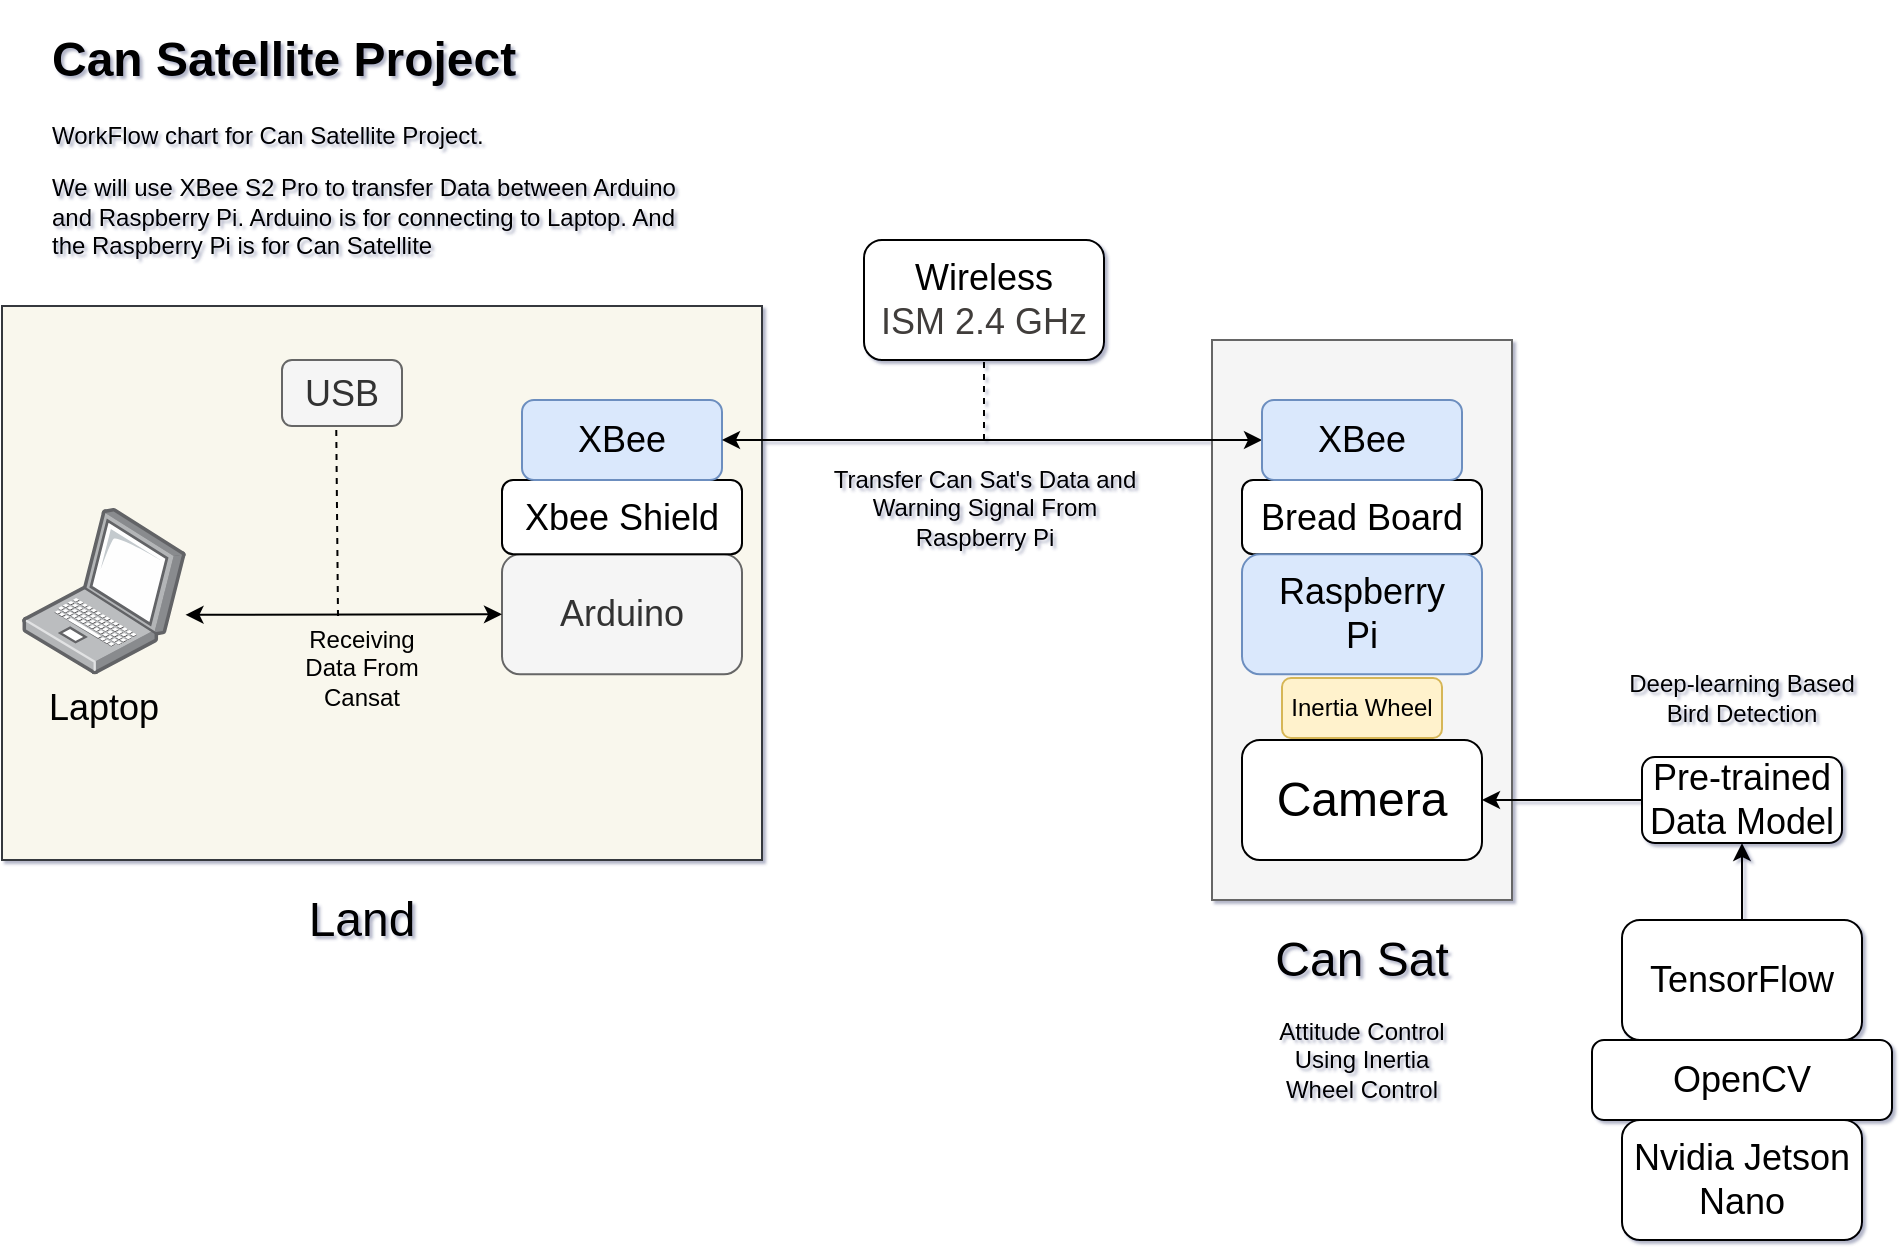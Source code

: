 <mxfile version="13.1.3" type="github">
  <diagram id="C5RBs43oDa-KdzZeNtuy" name="Page-1">
    <mxGraphModel dx="946" dy="622" grid="1" gridSize="10" guides="1" tooltips="1" connect="1" arrows="1" fold="1" page="1" pageScale="1" pageWidth="1169" pageHeight="827" math="0" shadow="1">
      <root>
        <mxCell id="WIyWlLk6GJQsqaUBKTNV-0" />
        <mxCell id="WIyWlLk6GJQsqaUBKTNV-1" parent="WIyWlLk6GJQsqaUBKTNV-0" />
        <mxCell id="en3uIfhy-MCbVjNIkCMq-32" value="" style="rounded=0;whiteSpace=wrap;html=1;fillColor=#f9f7ed;strokeColor=#36393d;" parent="WIyWlLk6GJQsqaUBKTNV-1" vertex="1">
          <mxGeometry x="80" y="303" width="380" height="277" as="geometry" />
        </mxCell>
        <mxCell id="en3uIfhy-MCbVjNIkCMq-14" value="" style="rounded=0;whiteSpace=wrap;html=1;fillColor=#f5f5f5;strokeColor=#666666;fontColor=#333333;" parent="WIyWlLk6GJQsqaUBKTNV-1" vertex="1">
          <mxGeometry x="685" y="320" width="150" height="280" as="geometry" />
        </mxCell>
        <mxCell id="en3uIfhy-MCbVjNIkCMq-0" value="" style="points=[];aspect=fixed;html=1;align=center;shadow=0;dashed=0;image;image=img/lib/allied_telesis/computer_and_terminals/Laptop.svg;direction=west;rotation=-180;" parent="WIyWlLk6GJQsqaUBKTNV-1" vertex="1">
          <mxGeometry x="90" y="404" width="82" height="83.17" as="geometry" />
        </mxCell>
        <mxCell id="en3uIfhy-MCbVjNIkCMq-1" value="&lt;font style=&quot;font-size: 18px&quot;&gt;Laptop&lt;/font&gt;" style="text;html=1;strokeColor=none;fillColor=none;align=center;verticalAlign=middle;whiteSpace=wrap;rounded=0;" parent="WIyWlLk6GJQsqaUBKTNV-1" vertex="1">
          <mxGeometry x="111" y="494" width="40" height="20" as="geometry" />
        </mxCell>
        <mxCell id="en3uIfhy-MCbVjNIkCMq-3" value="&lt;font style=&quot;font-size: 18px&quot;&gt;USB&lt;/font&gt;" style="rounded=1;whiteSpace=wrap;html=1;fillColor=#f5f5f5;strokeColor=#666666;fontColor=#333333;" parent="WIyWlLk6GJQsqaUBKTNV-1" vertex="1">
          <mxGeometry x="220" y="330" width="60" height="33" as="geometry" />
        </mxCell>
        <mxCell id="en3uIfhy-MCbVjNIkCMq-4" value="" style="endArrow=none;dashed=1;html=1;entryX=0.452;entryY=1.003;entryDx=0;entryDy=0;entryPerimeter=0;" parent="WIyWlLk6GJQsqaUBKTNV-1" target="en3uIfhy-MCbVjNIkCMq-3" edge="1">
          <mxGeometry width="50" height="50" relative="1" as="geometry">
            <mxPoint x="248" y="458" as="sourcePoint" />
            <mxPoint x="248" y="369" as="targetPoint" />
          </mxGeometry>
        </mxCell>
        <mxCell id="en3uIfhy-MCbVjNIkCMq-5" value="&lt;font style=&quot;font-size: 18px&quot;&gt;Arduino&lt;/font&gt;" style="rounded=1;whiteSpace=wrap;html=1;fillColor=#f5f5f5;strokeColor=#666666;fontColor=#333333;" parent="WIyWlLk6GJQsqaUBKTNV-1" vertex="1">
          <mxGeometry x="330" y="427.17" width="120" height="60" as="geometry" />
        </mxCell>
        <mxCell id="en3uIfhy-MCbVjNIkCMq-6" value="&lt;font style=&quot;font-size: 18px&quot;&gt;Xbee Shield&lt;/font&gt;" style="rounded=1;whiteSpace=wrap;html=1;" parent="WIyWlLk6GJQsqaUBKTNV-1" vertex="1">
          <mxGeometry x="330" y="390" width="120" height="37.17" as="geometry" />
        </mxCell>
        <mxCell id="en3uIfhy-MCbVjNIkCMq-7" value="&lt;font style=&quot;font-size: 18px&quot;&gt;XBee&lt;/font&gt;" style="rounded=1;whiteSpace=wrap;html=1;fillColor=#dae8fc;strokeColor=#6c8ebf;" parent="WIyWlLk6GJQsqaUBKTNV-1" vertex="1">
          <mxGeometry x="340" y="350" width="100" height="40" as="geometry" />
        </mxCell>
        <mxCell id="en3uIfhy-MCbVjNIkCMq-8" value="" style="endArrow=classic;startArrow=classic;html=1;exitX=1;exitY=0.5;exitDx=0;exitDy=0;" parent="WIyWlLk6GJQsqaUBKTNV-1" source="en3uIfhy-MCbVjNIkCMq-7" edge="1">
          <mxGeometry width="50" height="50" relative="1" as="geometry">
            <mxPoint x="590" y="440" as="sourcePoint" />
            <mxPoint x="710" y="370" as="targetPoint" />
            <Array as="points">
              <mxPoint x="560" y="370" />
            </Array>
          </mxGeometry>
        </mxCell>
        <mxCell id="en3uIfhy-MCbVjNIkCMq-9" value="" style="endArrow=none;dashed=1;html=1;" parent="WIyWlLk6GJQsqaUBKTNV-1" target="en3uIfhy-MCbVjNIkCMq-10" edge="1">
          <mxGeometry width="50" height="50" relative="1" as="geometry">
            <mxPoint x="571" y="370" as="sourcePoint" />
            <mxPoint x="571" y="300" as="targetPoint" />
          </mxGeometry>
        </mxCell>
        <mxCell id="en3uIfhy-MCbVjNIkCMq-10" value="&lt;font style=&quot;font-size: 18px&quot;&gt;Wireless&lt;br&gt;&lt;span style=&quot;color: rgb(64 , 60 , 58) ; font-family: &amp;#34;tahoma&amp;#34; , &amp;#34;arial&amp;#34; , &amp;#34;helvetica&amp;#34; , sans-serif ; text-align: left ; background-color: rgb(255 , 255 , 255)&quot;&gt;ISM 2.4 GHz&lt;/span&gt;&lt;/font&gt;" style="rounded=1;whiteSpace=wrap;html=1;" parent="WIyWlLk6GJQsqaUBKTNV-1" vertex="1">
          <mxGeometry x="511" y="270" width="120" height="60" as="geometry" />
        </mxCell>
        <mxCell id="en3uIfhy-MCbVjNIkCMq-11" value="&lt;font style=&quot;font-size: 18px&quot;&gt;Bread Board&lt;/font&gt;" style="rounded=1;whiteSpace=wrap;html=1;" parent="WIyWlLk6GJQsqaUBKTNV-1" vertex="1">
          <mxGeometry x="700" y="390" width="120" height="37.17" as="geometry" />
        </mxCell>
        <mxCell id="en3uIfhy-MCbVjNIkCMq-12" value="&lt;font style=&quot;font-size: 18px&quot;&gt;XBee&lt;/font&gt;" style="rounded=1;whiteSpace=wrap;html=1;fillColor=#dae8fc;strokeColor=#6c8ebf;" parent="WIyWlLk6GJQsqaUBKTNV-1" vertex="1">
          <mxGeometry x="710" y="350" width="100" height="40" as="geometry" />
        </mxCell>
        <mxCell id="en3uIfhy-MCbVjNIkCMq-13" value="&lt;font&gt;&lt;font style=&quot;font-size: 18px&quot;&gt;Raspberry&lt;br&gt;Pi&lt;/font&gt;&lt;br&gt;&lt;/font&gt;" style="rounded=1;whiteSpace=wrap;html=1;fillColor=#dae8fc;strokeColor=#6c8ebf;" parent="WIyWlLk6GJQsqaUBKTNV-1" vertex="1">
          <mxGeometry x="700" y="427.17" width="120" height="60" as="geometry" />
        </mxCell>
        <mxCell id="en3uIfhy-MCbVjNIkCMq-15" value="&lt;font style=&quot;font-size: 24px&quot;&gt;Can Sat&lt;/font&gt;" style="text;html=1;strokeColor=none;fillColor=none;align=center;verticalAlign=middle;whiteSpace=wrap;rounded=0;" parent="WIyWlLk6GJQsqaUBKTNV-1" vertex="1">
          <mxGeometry x="715" y="620" width="90" height="20" as="geometry" />
        </mxCell>
        <mxCell id="en3uIfhy-MCbVjNIkCMq-17" value="&lt;font style=&quot;font-size: 24px&quot;&gt;Camera&lt;/font&gt;" style="rounded=1;whiteSpace=wrap;html=1;" parent="WIyWlLk6GJQsqaUBKTNV-1" vertex="1">
          <mxGeometry x="700" y="520" width="120" height="60" as="geometry" />
        </mxCell>
        <mxCell id="en3uIfhy-MCbVjNIkCMq-19" value="&lt;font style=&quot;font-size: 18px&quot;&gt;Pre-trained&lt;br&gt;Data Model&lt;/font&gt;" style="rounded=1;whiteSpace=wrap;html=1;" parent="WIyWlLk6GJQsqaUBKTNV-1" vertex="1">
          <mxGeometry x="900" y="528.5" width="100" height="43" as="geometry" />
        </mxCell>
        <mxCell id="en3uIfhy-MCbVjNIkCMq-20" value="" style="endArrow=classic;html=1;entryX=0.5;entryY=1;entryDx=0;entryDy=0;" parent="WIyWlLk6GJQsqaUBKTNV-1" target="en3uIfhy-MCbVjNIkCMq-19" edge="1">
          <mxGeometry width="50" height="50" relative="1" as="geometry">
            <mxPoint x="950" y="610" as="sourcePoint" />
            <mxPoint x="800" y="480" as="targetPoint" />
            <Array as="points" />
          </mxGeometry>
        </mxCell>
        <mxCell id="en3uIfhy-MCbVjNIkCMq-21" value="&lt;font style=&quot;font-size: 18px&quot;&gt;TensorFlow&lt;/font&gt;" style="rounded=1;whiteSpace=wrap;html=1;" parent="WIyWlLk6GJQsqaUBKTNV-1" vertex="1">
          <mxGeometry x="890" y="610" width="120" height="60" as="geometry" />
        </mxCell>
        <mxCell id="en3uIfhy-MCbVjNIkCMq-22" value="&lt;font style=&quot;font-size: 18px&quot;&gt;Nvidia Jetson Nano&lt;/font&gt;" style="rounded=1;whiteSpace=wrap;html=1;" parent="WIyWlLk6GJQsqaUBKTNV-1" vertex="1">
          <mxGeometry x="890" y="710" width="120" height="60" as="geometry" />
        </mxCell>
        <mxCell id="en3uIfhy-MCbVjNIkCMq-23" value="&lt;h1&gt;Can Satellite Project&lt;/h1&gt;&lt;p&gt;WorkFlow chart for Can Satellite Project.&lt;/p&gt;&lt;p&gt;We will use XBee S2 Pro to transfer Data between Arduino and Raspberry Pi. Arduino is for connecting to Laptop. And the Raspberry Pi is for Can Satellite&lt;/p&gt;" style="text;html=1;strokeColor=none;fillColor=none;spacing=5;spacingTop=-20;whiteSpace=wrap;overflow=hidden;rounded=0;" parent="WIyWlLk6GJQsqaUBKTNV-1" vertex="1">
          <mxGeometry x="100" y="160" width="320" height="120" as="geometry" />
        </mxCell>
        <mxCell id="en3uIfhy-MCbVjNIkCMq-25" value="&lt;font style=&quot;font-size: 12px&quot;&gt;Deep-learning Based Bird Detection&lt;/font&gt;" style="text;html=1;strokeColor=none;fillColor=none;align=center;verticalAlign=middle;whiteSpace=wrap;rounded=0;" parent="WIyWlLk6GJQsqaUBKTNV-1" vertex="1">
          <mxGeometry x="885" y="489" width="130" height="20" as="geometry" />
        </mxCell>
        <mxCell id="en3uIfhy-MCbVjNIkCMq-26" value="Transfer Can Sat&#39;s Data and Warning Signal From Raspberry Pi" style="text;html=1;strokeColor=none;fillColor=none;align=center;verticalAlign=middle;whiteSpace=wrap;rounded=0;" parent="WIyWlLk6GJQsqaUBKTNV-1" vertex="1">
          <mxGeometry x="491.5" y="394" width="159" height="20" as="geometry" />
        </mxCell>
        <mxCell id="en3uIfhy-MCbVjNIkCMq-27" value="Attitude Control&lt;br&gt;Using Inertia Wheel Control" style="text;html=1;strokeColor=none;fillColor=none;align=center;verticalAlign=middle;whiteSpace=wrap;rounded=0;" parent="WIyWlLk6GJQsqaUBKTNV-1" vertex="1">
          <mxGeometry x="715" y="670" width="90" height="20" as="geometry" />
        </mxCell>
        <mxCell id="en3uIfhy-MCbVjNIkCMq-29" value="&lt;font style=&quot;font-size: 18px&quot;&gt;OpenCV&lt;/font&gt;" style="rounded=1;whiteSpace=wrap;html=1;" parent="WIyWlLk6GJQsqaUBKTNV-1" vertex="1">
          <mxGeometry x="875" y="670" width="150" height="40" as="geometry" />
        </mxCell>
        <mxCell id="en3uIfhy-MCbVjNIkCMq-30" value="Inertia Wheel" style="rounded=1;whiteSpace=wrap;html=1;fillColor=#fff2cc;strokeColor=#d6b656;" parent="WIyWlLk6GJQsqaUBKTNV-1" vertex="1">
          <mxGeometry x="720" y="489" width="80" height="30" as="geometry" />
        </mxCell>
        <mxCell id="en3uIfhy-MCbVjNIkCMq-31" value="Receiving Data From Cansat" style="text;html=1;strokeColor=none;fillColor=none;align=center;verticalAlign=middle;whiteSpace=wrap;rounded=0;" parent="WIyWlLk6GJQsqaUBKTNV-1" vertex="1">
          <mxGeometry x="220" y="474" width="80" height="20" as="geometry" />
        </mxCell>
        <mxCell id="en3uIfhy-MCbVjNIkCMq-33" value="" style="endArrow=classic;html=1;exitX=0;exitY=0.5;exitDx=0;exitDy=0;entryX=1;entryY=0.5;entryDx=0;entryDy=0;" parent="WIyWlLk6GJQsqaUBKTNV-1" source="en3uIfhy-MCbVjNIkCMq-19" target="en3uIfhy-MCbVjNIkCMq-17" edge="1">
          <mxGeometry width="50" height="50" relative="1" as="geometry">
            <mxPoint x="550" y="470" as="sourcePoint" />
            <mxPoint x="600" y="420" as="targetPoint" />
          </mxGeometry>
        </mxCell>
        <mxCell id="en3uIfhy-MCbVjNIkCMq-34" value="&lt;font style=&quot;font-size: 24px&quot;&gt;Land&lt;/font&gt;" style="text;html=1;strokeColor=none;fillColor=none;align=center;verticalAlign=middle;whiteSpace=wrap;rounded=0;" parent="WIyWlLk6GJQsqaUBKTNV-1" vertex="1">
          <mxGeometry x="240" y="600" width="40" height="20" as="geometry" />
        </mxCell>
        <mxCell id="en3uIfhy-MCbVjNIkCMq-38" value="" style="endArrow=classic;startArrow=classic;html=1;exitX=0;exitY=0.5;exitDx=0;exitDy=0;entryX=0.997;entryY=0.642;entryDx=0;entryDy=0;entryPerimeter=0;" parent="WIyWlLk6GJQsqaUBKTNV-1" source="en3uIfhy-MCbVjNIkCMq-5" target="en3uIfhy-MCbVjNIkCMq-0" edge="1">
          <mxGeometry width="50" height="50" relative="1" as="geometry">
            <mxPoint x="560" y="420" as="sourcePoint" />
            <mxPoint x="610" y="370" as="targetPoint" />
          </mxGeometry>
        </mxCell>
      </root>
    </mxGraphModel>
  </diagram>
</mxfile>

